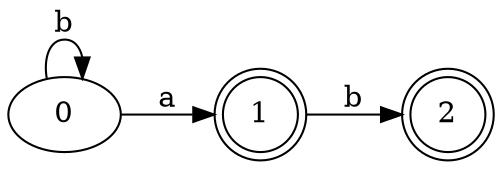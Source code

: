 digraph Automata {
	rankdir=LR
	0 [label=0]
	0 -> 1 [label=a]
	0 -> 0 [label=b]
	1 [label=1 shape=doublecircle]
	1 -> 2 [label=b]
	2 [label=2 shape=doublecircle]
}
